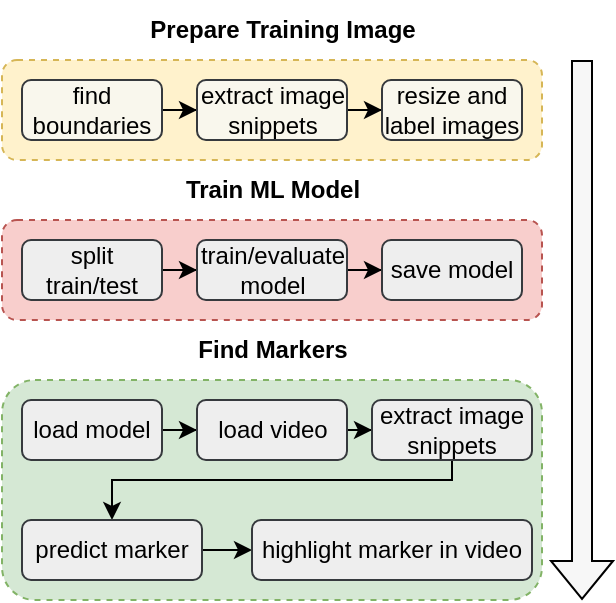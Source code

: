 <mxfile version="24.4.0" type="github">
  <diagram name="Page-1" id="KN8cPZvBBTPqnxrNGcta">
    <mxGraphModel dx="683" dy="391" grid="1" gridSize="10" guides="1" tooltips="1" connect="1" arrows="1" fold="1" page="1" pageScale="1" pageWidth="850" pageHeight="1100" math="0" shadow="0">
      <root>
        <mxCell id="0" />
        <mxCell id="1" parent="0" />
        <mxCell id="k7jpUDr79bOtafX9O2h--1" value="" style="rounded=1;whiteSpace=wrap;html=1;labelBorderColor=none;dashed=1;fillColor=#fff2cc;strokeColor=#d6b656;" vertex="1" parent="1">
          <mxGeometry x="80" y="90" width="270" height="50" as="geometry" />
        </mxCell>
        <mxCell id="k7jpUDr79bOtafX9O2h--2" value="Prepare Training Image" style="text;align=center;verticalAlign=middle;resizable=0;points=[];autosize=1;strokeColor=none;fillColor=none;fontStyle=1;labelBackgroundColor=none;labelBorderColor=none;textShadow=0;html=1;" vertex="1" parent="1">
          <mxGeometry x="145" y="60" width="150" height="30" as="geometry" />
        </mxCell>
        <mxCell id="k7jpUDr79bOtafX9O2h--7" value="" style="edgeStyle=orthogonalEdgeStyle;rounded=0;orthogonalLoop=1;jettySize=auto;html=1;" edge="1" parent="1" source="k7jpUDr79bOtafX9O2h--3" target="k7jpUDr79bOtafX9O2h--4">
          <mxGeometry relative="1" as="geometry" />
        </mxCell>
        <mxCell id="k7jpUDr79bOtafX9O2h--3" value="find boundaries" style="rounded=1;whiteSpace=wrap;html=1;fillColor=#f9f7ed;strokeColor=#36393d;" vertex="1" parent="1">
          <mxGeometry x="90" y="100" width="70" height="30" as="geometry" />
        </mxCell>
        <mxCell id="k7jpUDr79bOtafX9O2h--10" value="" style="edgeStyle=orthogonalEdgeStyle;rounded=0;orthogonalLoop=1;jettySize=auto;html=1;" edge="1" parent="1" source="k7jpUDr79bOtafX9O2h--4" target="k7jpUDr79bOtafX9O2h--9">
          <mxGeometry relative="1" as="geometry" />
        </mxCell>
        <mxCell id="k7jpUDr79bOtafX9O2h--4" value="extract image snippets" style="rounded=1;whiteSpace=wrap;html=1;fillColor=#f9f7ed;strokeColor=#36393d;" vertex="1" parent="1">
          <mxGeometry x="177.5" y="100" width="75" height="30" as="geometry" />
        </mxCell>
        <mxCell id="k7jpUDr79bOtafX9O2h--9" value="resize and label images" style="rounded=1;whiteSpace=wrap;html=1;fillColor=#f9f7ed;strokeColor=#36393d;" vertex="1" parent="1">
          <mxGeometry x="270" y="100" width="70" height="30" as="geometry" />
        </mxCell>
        <mxCell id="k7jpUDr79bOtafX9O2h--15" value="" style="rounded=1;whiteSpace=wrap;html=1;dashed=1;fillColor=#f8cecc;strokeColor=#b85450;" vertex="1" parent="1">
          <mxGeometry x="80" y="170" width="270" height="50" as="geometry" />
        </mxCell>
        <mxCell id="k7jpUDr79bOtafX9O2h--16" value="" style="edgeStyle=orthogonalEdgeStyle;rounded=0;orthogonalLoop=1;jettySize=auto;html=1;" edge="1" parent="1" source="k7jpUDr79bOtafX9O2h--17" target="k7jpUDr79bOtafX9O2h--19">
          <mxGeometry relative="1" as="geometry" />
        </mxCell>
        <mxCell id="k7jpUDr79bOtafX9O2h--17" value="split train/test" style="rounded=1;whiteSpace=wrap;html=1;fillColor=#eeeeee;strokeColor=#36393d;" vertex="1" parent="1">
          <mxGeometry x="90" y="180" width="70" height="30" as="geometry" />
        </mxCell>
        <mxCell id="k7jpUDr79bOtafX9O2h--18" value="" style="edgeStyle=orthogonalEdgeStyle;rounded=0;orthogonalLoop=1;jettySize=auto;html=1;" edge="1" parent="1" source="k7jpUDr79bOtafX9O2h--19" target="k7jpUDr79bOtafX9O2h--20">
          <mxGeometry relative="1" as="geometry" />
        </mxCell>
        <mxCell id="k7jpUDr79bOtafX9O2h--19" value="train/evaluate model" style="rounded=1;whiteSpace=wrap;html=1;fillColor=#eeeeee;strokeColor=#36393d;" vertex="1" parent="1">
          <mxGeometry x="177.5" y="180" width="75" height="30" as="geometry" />
        </mxCell>
        <mxCell id="k7jpUDr79bOtafX9O2h--20" value="save model" style="rounded=1;whiteSpace=wrap;html=1;fillColor=#eeeeee;strokeColor=#36393d;" vertex="1" parent="1">
          <mxGeometry x="270" y="180" width="70" height="30" as="geometry" />
        </mxCell>
        <mxCell id="k7jpUDr79bOtafX9O2h--22" value="Train ML Model" style="text;align=center;verticalAlign=middle;resizable=0;points=[];autosize=1;strokeColor=none;fillColor=none;fontStyle=1;labelBackgroundColor=none;labelBorderColor=none;textShadow=0;html=1;" vertex="1" parent="1">
          <mxGeometry x="160" y="140" width="110" height="30" as="geometry" />
        </mxCell>
        <mxCell id="k7jpUDr79bOtafX9O2h--23" value="" style="rounded=1;whiteSpace=wrap;html=1;dashed=1;fillColor=#d5e8d4;strokeColor=#82b366;" vertex="1" parent="1">
          <mxGeometry x="80" y="250" width="270" height="110" as="geometry" />
        </mxCell>
        <mxCell id="k7jpUDr79bOtafX9O2h--24" value="" style="edgeStyle=orthogonalEdgeStyle;rounded=0;orthogonalLoop=1;jettySize=auto;html=1;" edge="1" parent="1" source="k7jpUDr79bOtafX9O2h--25" target="k7jpUDr79bOtafX9O2h--27">
          <mxGeometry relative="1" as="geometry" />
        </mxCell>
        <mxCell id="k7jpUDr79bOtafX9O2h--25" value="load model" style="rounded=1;whiteSpace=wrap;html=1;fillColor=#eeeeee;strokeColor=#36393d;" vertex="1" parent="1">
          <mxGeometry x="90" y="260" width="70" height="30" as="geometry" />
        </mxCell>
        <mxCell id="k7jpUDr79bOtafX9O2h--31" value="" style="edgeStyle=orthogonalEdgeStyle;rounded=0;orthogonalLoop=1;jettySize=auto;html=1;" edge="1" parent="1" source="k7jpUDr79bOtafX9O2h--27" target="k7jpUDr79bOtafX9O2h--30">
          <mxGeometry relative="1" as="geometry" />
        </mxCell>
        <mxCell id="k7jpUDr79bOtafX9O2h--27" value="load video" style="rounded=1;whiteSpace=wrap;html=1;fillColor=#eeeeee;strokeColor=#36393d;" vertex="1" parent="1">
          <mxGeometry x="177.5" y="260" width="75" height="30" as="geometry" />
        </mxCell>
        <mxCell id="k7jpUDr79bOtafX9O2h--29" value="Find Markers" style="text;align=center;verticalAlign=middle;resizable=0;points=[];autosize=1;strokeColor=none;fillColor=none;fontStyle=1;labelBackgroundColor=none;labelBorderColor=none;textShadow=0;html=1;" vertex="1" parent="1">
          <mxGeometry x="170" y="220" width="90" height="30" as="geometry" />
        </mxCell>
        <mxCell id="k7jpUDr79bOtafX9O2h--41" style="edgeStyle=orthogonalEdgeStyle;rounded=0;orthogonalLoop=1;jettySize=auto;html=1;exitX=0.5;exitY=1;exitDx=0;exitDy=0;" edge="1" parent="1" source="k7jpUDr79bOtafX9O2h--30" target="k7jpUDr79bOtafX9O2h--32">
          <mxGeometry relative="1" as="geometry">
            <Array as="points">
              <mxPoint x="305" y="300" />
              <mxPoint x="135" y="300" />
            </Array>
          </mxGeometry>
        </mxCell>
        <mxCell id="k7jpUDr79bOtafX9O2h--30" value="extract image snippets" style="rounded=1;whiteSpace=wrap;html=1;fillColor=#eeeeee;strokeColor=#36393d;" vertex="1" parent="1">
          <mxGeometry x="265" y="260" width="80" height="30" as="geometry" />
        </mxCell>
        <mxCell id="k7jpUDr79bOtafX9O2h--37" value="" style="edgeStyle=orthogonalEdgeStyle;rounded=0;orthogonalLoop=1;jettySize=auto;html=1;" edge="1" parent="1" source="k7jpUDr79bOtafX9O2h--32" target="k7jpUDr79bOtafX9O2h--36">
          <mxGeometry relative="1" as="geometry" />
        </mxCell>
        <mxCell id="k7jpUDr79bOtafX9O2h--32" value="predict marker" style="rounded=1;whiteSpace=wrap;html=1;fillColor=#eeeeee;strokeColor=#36393d;" vertex="1" parent="1">
          <mxGeometry x="90" y="320" width="90" height="30" as="geometry" />
        </mxCell>
        <mxCell id="k7jpUDr79bOtafX9O2h--36" value="highlight marker in video" style="rounded=1;whiteSpace=wrap;html=1;fillColor=#eeeeee;strokeColor=#36393d;" vertex="1" parent="1">
          <mxGeometry x="205" y="320" width="140" height="30" as="geometry" />
        </mxCell>
        <mxCell id="k7jpUDr79bOtafX9O2h--47" value="" style="shape=flexArrow;endArrow=classic;html=1;rounded=0;fillColor=#F7F7F7;fillStyle=auto;" edge="1" parent="1">
          <mxGeometry width="50" height="50" relative="1" as="geometry">
            <mxPoint x="370" y="90" as="sourcePoint" />
            <mxPoint x="370" y="360" as="targetPoint" />
          </mxGeometry>
        </mxCell>
      </root>
    </mxGraphModel>
  </diagram>
</mxfile>
